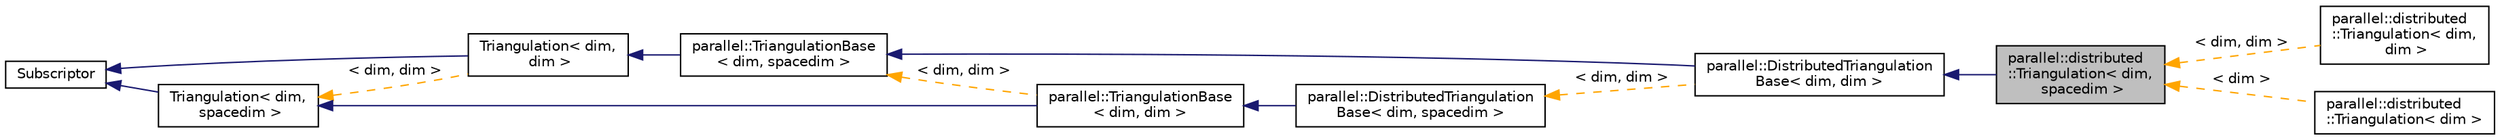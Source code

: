 digraph "parallel::distributed::Triangulation&lt; dim, spacedim &gt;"
{
 // LATEX_PDF_SIZE
  edge [fontname="Helvetica",fontsize="10",labelfontname="Helvetica",labelfontsize="10"];
  node [fontname="Helvetica",fontsize="10",shape=record];
  rankdir="LR";
  Node1 [label="parallel::distributed\l::Triangulation\< dim,\l spacedim \>",height=0.2,width=0.4,color="black", fillcolor="grey75", style="filled", fontcolor="black",tooltip=" "];
  Node2 -> Node1 [dir="back",color="midnightblue",fontsize="10",style="solid",fontname="Helvetica"];
  Node2 [label="parallel::DistributedTriangulation\lBase\< dim, dim \>",height=0.2,width=0.4,color="black", fillcolor="white", style="filled",URL="$classparallel_1_1DistributedTriangulationBase.html",tooltip=" "];
  Node3 -> Node2 [dir="back",color="midnightblue",fontsize="10",style="solid",fontname="Helvetica"];
  Node3 [label="parallel::TriangulationBase\l\< dim, spacedim \>",height=0.2,width=0.4,color="black", fillcolor="white", style="filled",URL="$classparallel_1_1TriangulationBase.html",tooltip=" "];
  Node4 -> Node3 [dir="back",color="midnightblue",fontsize="10",style="solid",fontname="Helvetica"];
  Node4 [label="Triangulation\< dim,\l dim \>",height=0.2,width=0.4,color="black", fillcolor="white", style="filled",URL="$classTriangulation.html",tooltip=" "];
  Node5 -> Node4 [dir="back",color="midnightblue",fontsize="10",style="solid",fontname="Helvetica"];
  Node5 [label="Subscriptor",height=0.2,width=0.4,color="black", fillcolor="white", style="filled",URL="$classSubscriptor.html",tooltip=" "];
  Node6 -> Node4 [dir="back",color="orange",fontsize="10",style="dashed",label=" \< dim, dim \>" ,fontname="Helvetica"];
  Node6 [label="Triangulation\< dim,\l spacedim \>",height=0.2,width=0.4,color="black", fillcolor="white", style="filled",URL="$classTriangulation.html",tooltip=" "];
  Node5 -> Node6 [dir="back",color="midnightblue",fontsize="10",style="solid",fontname="Helvetica"];
  Node7 -> Node2 [dir="back",color="orange",fontsize="10",style="dashed",label=" \< dim, dim \>" ,fontname="Helvetica"];
  Node7 [label="parallel::DistributedTriangulation\lBase\< dim, spacedim \>",height=0.2,width=0.4,color="black", fillcolor="white", style="filled",URL="$classparallel_1_1DistributedTriangulationBase.html",tooltip=" "];
  Node8 -> Node7 [dir="back",color="midnightblue",fontsize="10",style="solid",fontname="Helvetica"];
  Node8 [label="parallel::TriangulationBase\l\< dim, dim \>",height=0.2,width=0.4,color="black", fillcolor="white", style="filled",URL="$classparallel_1_1TriangulationBase.html",tooltip=" "];
  Node6 -> Node8 [dir="back",color="midnightblue",fontsize="10",style="solid",fontname="Helvetica"];
  Node3 -> Node8 [dir="back",color="orange",fontsize="10",style="dashed",label=" \< dim, dim \>" ,fontname="Helvetica"];
  Node1 -> Node9 [dir="back",color="orange",fontsize="10",style="dashed",label=" \< dim, dim \>" ,fontname="Helvetica"];
  Node9 [label="parallel::distributed\l::Triangulation\< dim,\l dim \>",height=0.2,width=0.4,color="black", fillcolor="white", style="filled",URL="$classparallel_1_1distributed_1_1Triangulation.html",tooltip=" "];
  Node1 -> Node10 [dir="back",color="orange",fontsize="10",style="dashed",label=" \< dim \>" ,fontname="Helvetica"];
  Node10 [label="parallel::distributed\l::Triangulation\< dim \>",height=0.2,width=0.4,color="black", fillcolor="white", style="filled",URL="$classparallel_1_1distributed_1_1Triangulation.html",tooltip=" "];
}

